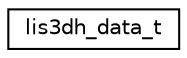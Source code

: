 digraph "Graphical Class Hierarchy"
{
 // LATEX_PDF_SIZE
  edge [fontname="Helvetica",fontsize="10",labelfontname="Helvetica",labelfontsize="10"];
  node [fontname="Helvetica",fontsize="10",shape=record];
  rankdir="LR";
  Node0 [label="lis3dh_data_t",height=0.2,width=0.4,color="black", fillcolor="white", style="filled",URL="$structlis3dh__data__t.html",tooltip="Result vector for accelerometer measurement."];
}
